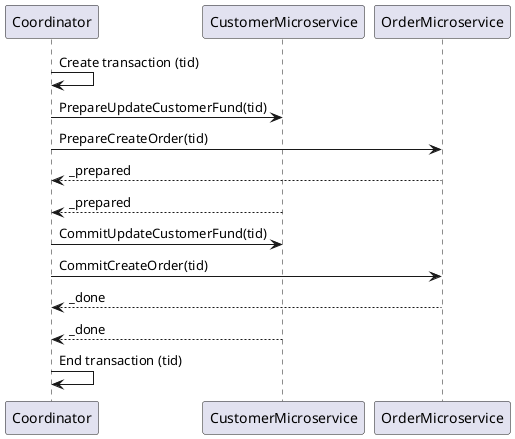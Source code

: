 @startuml 2PC
participant Coordinator
participant CustomerMicroservice
participant OrderMicroservice

Coordinator -> Coordinator : Create transaction (tid)
Coordinator -> CustomerMicroservice : PrepareUpdateCustomerFund(tid)
Coordinator -> OrderMicroservice : PrepareCreateOrder(tid)
OrderMicroservice --> Coordinator : _prepared
CustomerMicroservice --> Coordinator : _prepared

Coordinator -> CustomerMicroservice : CommitUpdateCustomerFund(tid)
Coordinator -> OrderMicroservice : CommitCreateOrder(tid)
OrderMicroservice --> Coordinator : _done
CustomerMicroservice --> Coordinator : _done

Coordinator -> Coordinator : End transaction (tid)
@enduml
